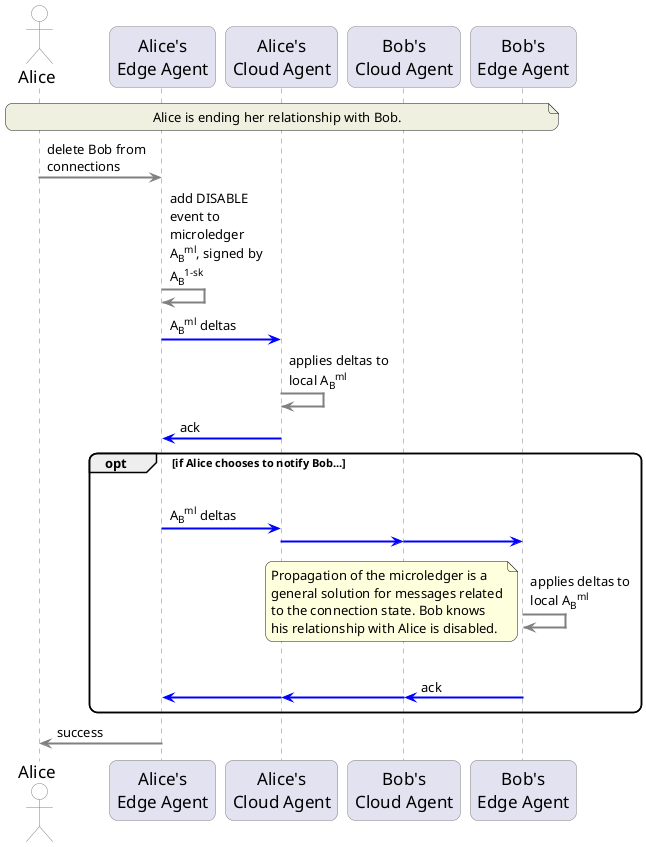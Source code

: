 @startuml
skinparam sequenceArrowThickness 2
skinparam roundcorner 15
skinparam maxmessagesize 100
skinparam sequence {
	ArrowColor grey
	LifeLineBorderColor grey
    ParticipantBorderColor grey
	boxbordercolor white
	ParticipantFontSize 17
	actorfontsize 17
	boxfontsize 17
	boxfontcolor grey
	ActorBorderColor grey
    Actorbackgroundcolor white
}

actor "Alice" as al
participant "Alice's\nEdge Agent" as aea
participant "Alice's\nCloud Agent" as aca
participant "Bob's\nCloud Agent" as bca
participant "Bob's\nEdge Agent" as bea

note over al, bea #f0f0e0
Alice is ending her relationship with Bob.
end note

al -> aea: delete Bob from connections

aea -> aea: add DISABLE event to microledger A<sub>B</sub><sup>ml</sup>, signed by A<sub>B</sub><sup>1-sk</sup>

aea -[#blue]> aca: A<sub>B</sub><sup>ml</sup> deltas

aca -> aca: applies deltas to local A<sub>B</sub><sup>ml</sup>

aea <-[#blue] aca: ack

opt if Alice chooses to notify Bob...
par2
aea -[#blue]> aca: A<sub>B</sub><sup>ml</sup> deltas
else
aca -[#blue]> bca: \n
else
bca -[#blue]> bea: \n
end

bea -> bea: applies deltas to local A<sub>B</sub><sup>ml</sup>
note left
Propagation of the microledger is a
general solution for messages related
to the connection state. Bob knows
his relationship with Alice is disabled.
end note

par2
bea -[#blue]> bca: ack
else
bca -[#blue]> aca: <i> </i>
else
aca -[#blue]> aea: <i> </i>
end

end

aea -> al: success



@enduml

